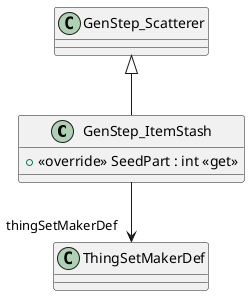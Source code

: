 @startuml
class GenStep_ItemStash {
    + <<override>> SeedPart : int <<get>>
}
GenStep_Scatterer <|-- GenStep_ItemStash
GenStep_ItemStash --> "thingSetMakerDef" ThingSetMakerDef
@enduml
